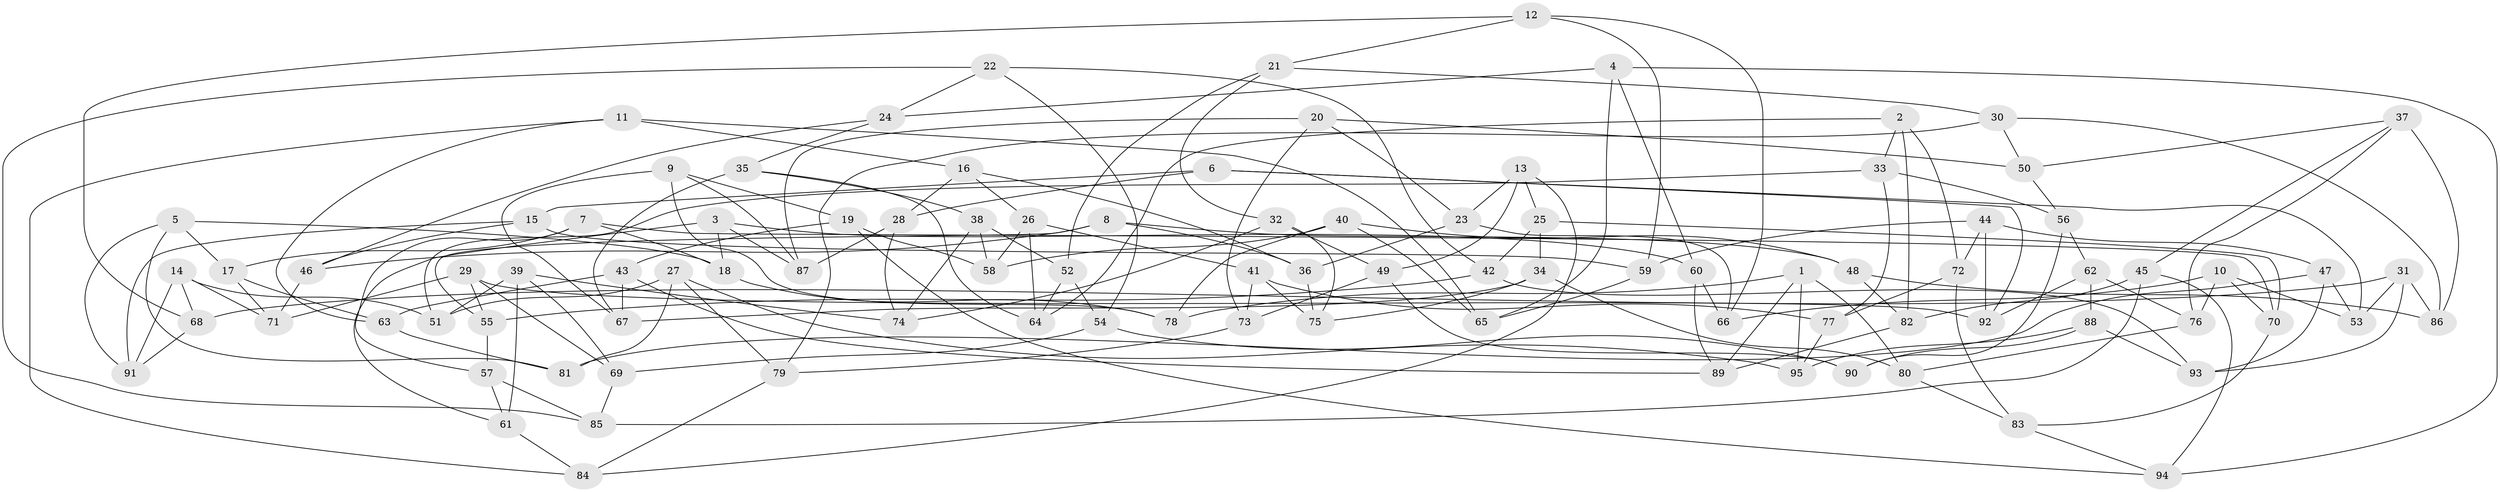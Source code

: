 // coarse degree distribution, {6: 0.13157894736842105, 5: 0.15789473684210525, 12: 0.02631578947368421, 9: 0.05263157894736842, 8: 0.10526315789473684, 13: 0.02631578947368421, 10: 0.05263157894736842, 4: 0.3157894736842105, 7: 0.07894736842105263, 11: 0.05263157894736842}
// Generated by graph-tools (version 1.1) at 2025/20/03/04/25 18:20:51]
// undirected, 95 vertices, 190 edges
graph export_dot {
graph [start="1"]
  node [color=gray90,style=filled];
  1;
  2;
  3;
  4;
  5;
  6;
  7;
  8;
  9;
  10;
  11;
  12;
  13;
  14;
  15;
  16;
  17;
  18;
  19;
  20;
  21;
  22;
  23;
  24;
  25;
  26;
  27;
  28;
  29;
  30;
  31;
  32;
  33;
  34;
  35;
  36;
  37;
  38;
  39;
  40;
  41;
  42;
  43;
  44;
  45;
  46;
  47;
  48;
  49;
  50;
  51;
  52;
  53;
  54;
  55;
  56;
  57;
  58;
  59;
  60;
  61;
  62;
  63;
  64;
  65;
  66;
  67;
  68;
  69;
  70;
  71;
  72;
  73;
  74;
  75;
  76;
  77;
  78;
  79;
  80;
  81;
  82;
  83;
  84;
  85;
  86;
  87;
  88;
  89;
  90;
  91;
  92;
  93;
  94;
  95;
  1 -- 95;
  1 -- 80;
  1 -- 78;
  1 -- 89;
  2 -- 82;
  2 -- 72;
  2 -- 64;
  2 -- 33;
  3 -- 61;
  3 -- 87;
  3 -- 18;
  3 -- 60;
  4 -- 94;
  4 -- 60;
  4 -- 65;
  4 -- 24;
  5 -- 17;
  5 -- 91;
  5 -- 81;
  5 -- 18;
  6 -- 53;
  6 -- 92;
  6 -- 28;
  6 -- 15;
  7 -- 18;
  7 -- 57;
  7 -- 17;
  7 -- 70;
  8 -- 48;
  8 -- 55;
  8 -- 36;
  8 -- 46;
  9 -- 78;
  9 -- 19;
  9 -- 87;
  9 -- 67;
  10 -- 76;
  10 -- 66;
  10 -- 70;
  10 -- 53;
  11 -- 65;
  11 -- 84;
  11 -- 63;
  11 -- 16;
  12 -- 68;
  12 -- 21;
  12 -- 66;
  12 -- 59;
  13 -- 84;
  13 -- 23;
  13 -- 49;
  13 -- 25;
  14 -- 71;
  14 -- 68;
  14 -- 51;
  14 -- 91;
  15 -- 91;
  15 -- 59;
  15 -- 46;
  16 -- 28;
  16 -- 36;
  16 -- 26;
  17 -- 71;
  17 -- 63;
  18 -- 78;
  19 -- 43;
  19 -- 58;
  19 -- 94;
  20 -- 50;
  20 -- 73;
  20 -- 87;
  20 -- 23;
  21 -- 32;
  21 -- 52;
  21 -- 30;
  22 -- 42;
  22 -- 24;
  22 -- 54;
  22 -- 85;
  23 -- 36;
  23 -- 66;
  24 -- 46;
  24 -- 35;
  25 -- 42;
  25 -- 70;
  25 -- 34;
  26 -- 64;
  26 -- 41;
  26 -- 58;
  27 -- 81;
  27 -- 95;
  27 -- 51;
  27 -- 79;
  28 -- 87;
  28 -- 74;
  29 -- 55;
  29 -- 92;
  29 -- 69;
  29 -- 71;
  30 -- 79;
  30 -- 50;
  30 -- 86;
  31 -- 93;
  31 -- 86;
  31 -- 68;
  31 -- 53;
  32 -- 75;
  32 -- 74;
  32 -- 49;
  33 -- 77;
  33 -- 56;
  33 -- 51;
  34 -- 75;
  34 -- 80;
  34 -- 67;
  35 -- 64;
  35 -- 38;
  35 -- 67;
  36 -- 75;
  37 -- 86;
  37 -- 76;
  37 -- 45;
  37 -- 50;
  38 -- 52;
  38 -- 58;
  38 -- 74;
  39 -- 61;
  39 -- 74;
  39 -- 51;
  39 -- 69;
  40 -- 78;
  40 -- 58;
  40 -- 65;
  40 -- 48;
  41 -- 73;
  41 -- 77;
  41 -- 75;
  42 -- 93;
  42 -- 55;
  43 -- 63;
  43 -- 67;
  43 -- 89;
  44 -- 59;
  44 -- 92;
  44 -- 47;
  44 -- 72;
  45 -- 82;
  45 -- 85;
  45 -- 94;
  46 -- 71;
  47 -- 93;
  47 -- 81;
  47 -- 53;
  48 -- 86;
  48 -- 82;
  49 -- 90;
  49 -- 73;
  50 -- 56;
  52 -- 54;
  52 -- 64;
  54 -- 69;
  54 -- 90;
  55 -- 57;
  56 -- 62;
  56 -- 90;
  57 -- 61;
  57 -- 85;
  59 -- 65;
  60 -- 89;
  60 -- 66;
  61 -- 84;
  62 -- 76;
  62 -- 88;
  62 -- 92;
  63 -- 81;
  68 -- 91;
  69 -- 85;
  70 -- 83;
  72 -- 83;
  72 -- 77;
  73 -- 79;
  76 -- 80;
  77 -- 95;
  79 -- 84;
  80 -- 83;
  82 -- 89;
  83 -- 94;
  88 -- 90;
  88 -- 95;
  88 -- 93;
}
